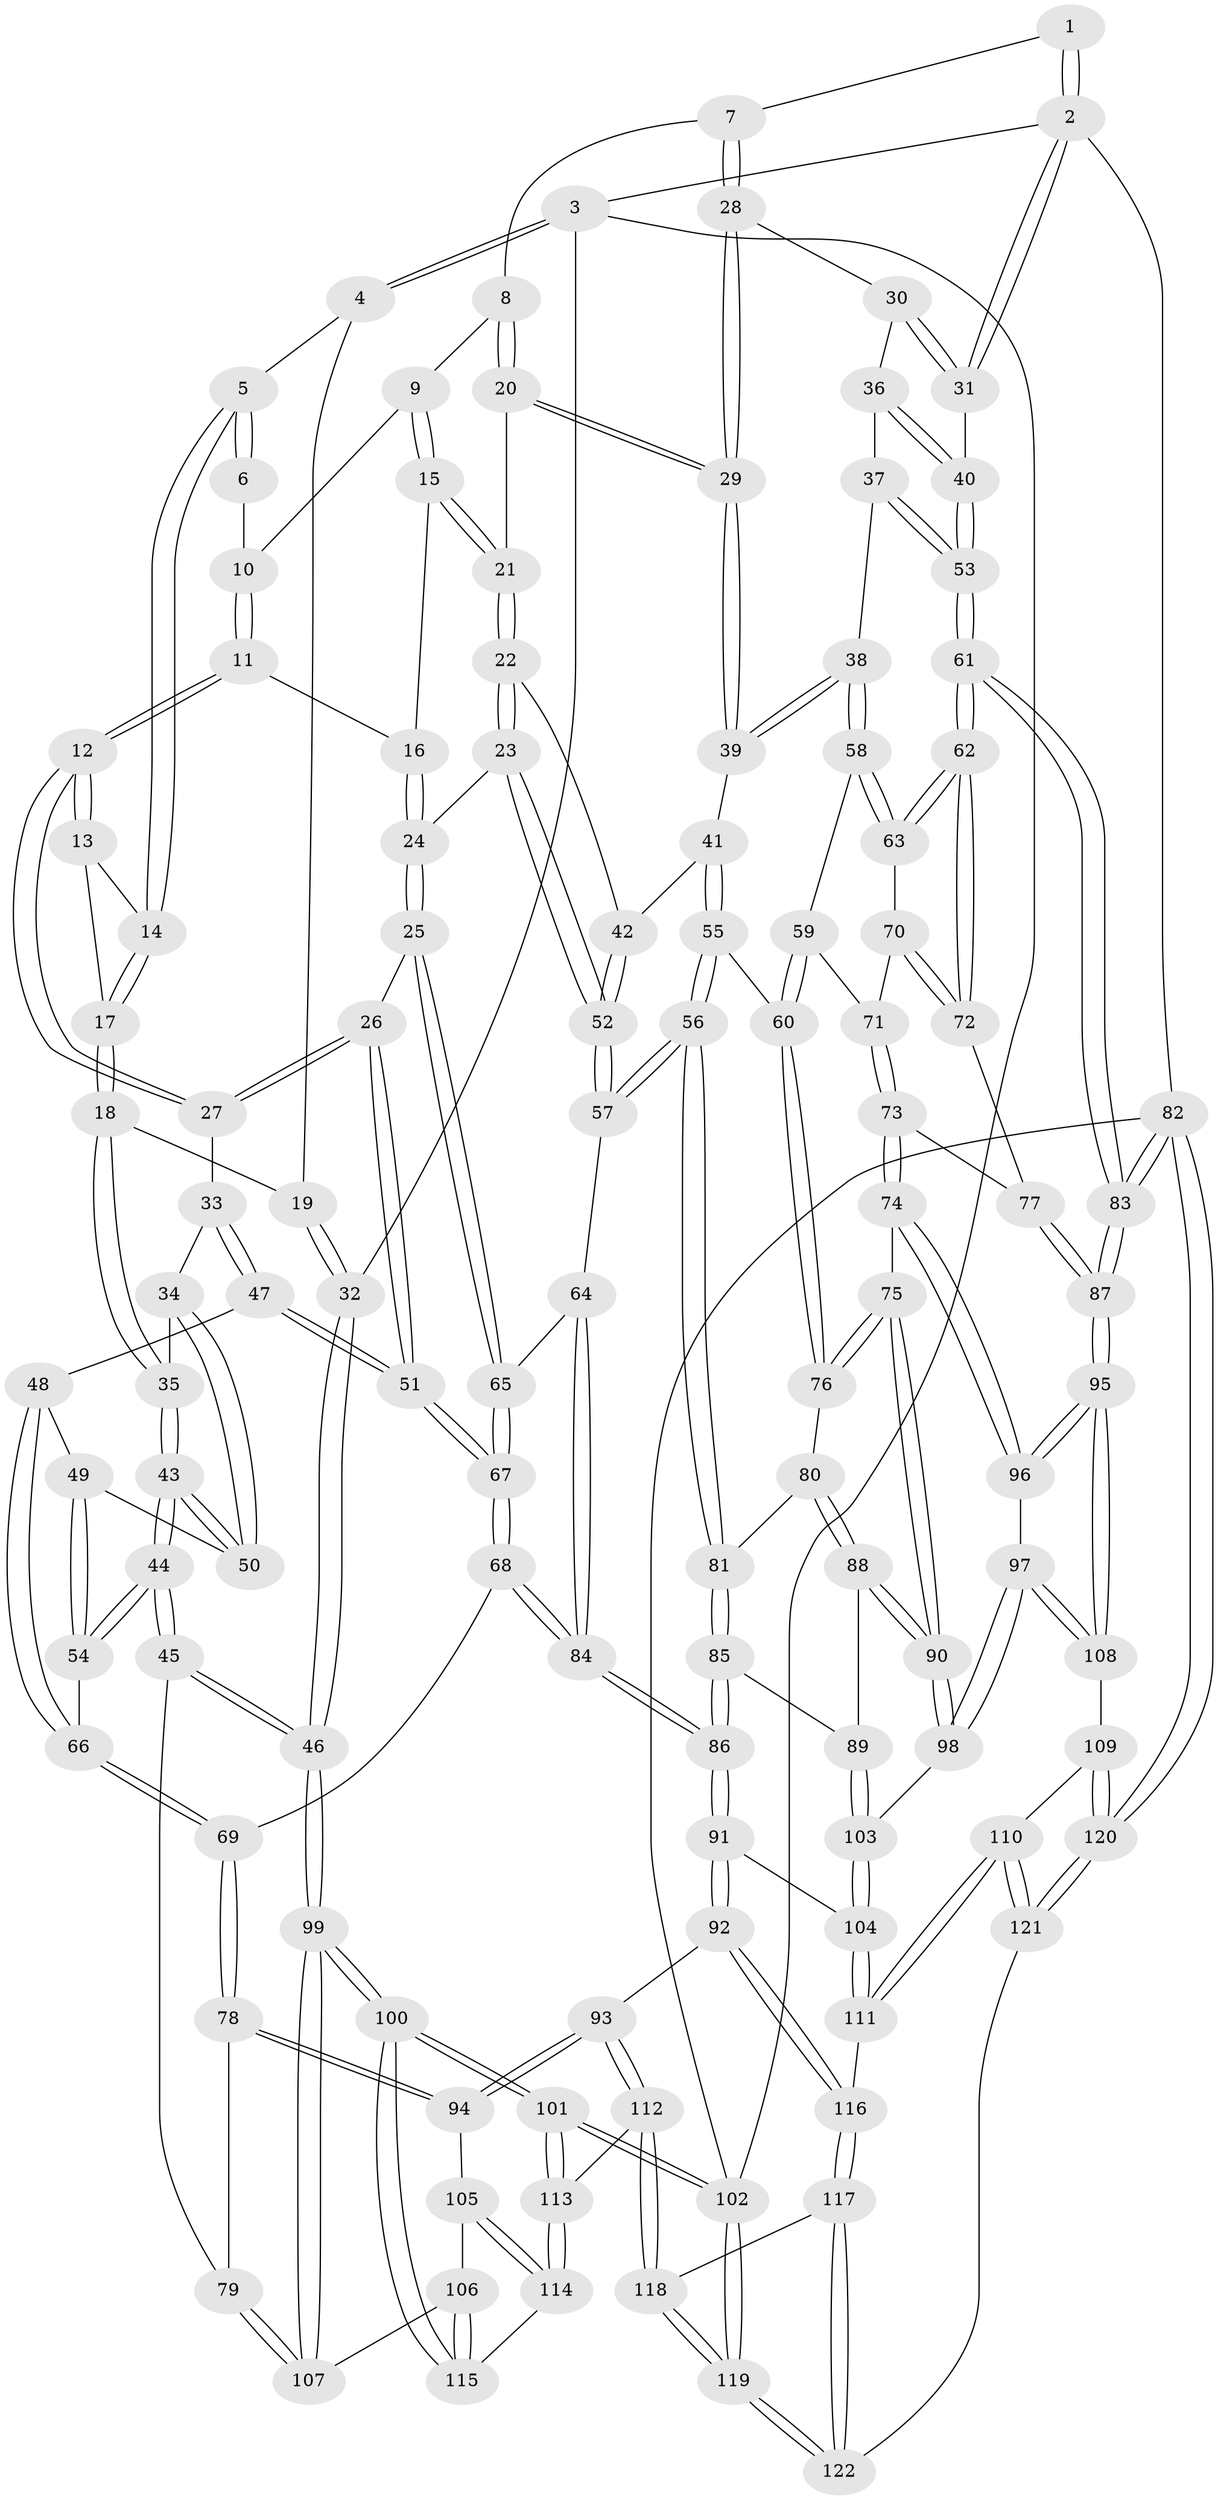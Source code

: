 // Generated by graph-tools (version 1.1) at 2025/11/02/27/25 16:11:54]
// undirected, 122 vertices, 302 edges
graph export_dot {
graph [start="1"]
  node [color=gray90,style=filled];
  1 [pos="+0.6741404671293078+0"];
  2 [pos="+1+0"];
  3 [pos="+0+0"];
  4 [pos="+0.11230663325387685+0"];
  5 [pos="+0.19375400879196214+0"];
  6 [pos="+0.2657997519873337+0"];
  7 [pos="+0.6748923532284469+0.06029976264405176"];
  8 [pos="+0.5944604616868654+0.08686061319933062"];
  9 [pos="+0.45807423850500056+0.0619662015441873"];
  10 [pos="+0.29841859696118245+0"];
  11 [pos="+0.35673838349540776+0.1557353166054815"];
  12 [pos="+0.28600349588471957+0.2246130860930481"];
  13 [pos="+0.2642327894870353+0.1925301156468913"];
  14 [pos="+0.2000738330408663+0"];
  15 [pos="+0.45253334802618533+0.12926835862362382"];
  16 [pos="+0.379635107448977+0.1612924734425701"];
  17 [pos="+0.13010434484913347+0.20420239636549456"];
  18 [pos="+0.09998623061572938+0.2454750353515735"];
  19 [pos="+0.04242998587563758+0.19672964736968454"];
  20 [pos="+0.5320089412853037+0.19618859936832095"];
  21 [pos="+0.4940163947264743+0.22860614587760184"];
  22 [pos="+0.47880250959692505+0.2899373186399894"];
  23 [pos="+0.45927411168464055+0.3013782668208516"];
  24 [pos="+0.44893301131148416+0.3073053481645211"];
  25 [pos="+0.4341069573655183+0.3195598795783448"];
  26 [pos="+0.41214576887011284+0.31868594623280305"];
  27 [pos="+0.28811347414657423+0.24125534902749668"];
  28 [pos="+0.7376724418415835+0.1426764851191581"];
  29 [pos="+0.7110337912159043+0.21066053129460824"];
  30 [pos="+0.7570125745674182+0.1421446584470666"];
  31 [pos="+1+0"];
  32 [pos="+0+0.1787010716224437"];
  33 [pos="+0.2384279246531402+0.27988389557736304"];
  34 [pos="+0.19478341384670203+0.2814724290213559"];
  35 [pos="+0.10186173359514032+0.25548023629476296"];
  36 [pos="+0.8831710800781163+0.248742654607024"];
  37 [pos="+0.8406276137445906+0.3451139607729013"];
  38 [pos="+0.8345703864126787+0.3529989339214048"];
  39 [pos="+0.7000549072114238+0.2651858336272207"];
  40 [pos="+1+0.19152664834194824"];
  41 [pos="+0.6501302657093246+0.3187788723529945"];
  42 [pos="+0.5936363973123199+0.3189089464540202"];
  43 [pos="+0.039197227084516284+0.38653020050602643"];
  44 [pos="+0.035284800101549045+0.3904497313493268"];
  45 [pos="+0+0.47973410261640514"];
  46 [pos="+0+0.48757059904611083"];
  47 [pos="+0.24716233074704508+0.3867343310058934"];
  48 [pos="+0.24497473100908398+0.38710883993958517"];
  49 [pos="+0.19383122516833534+0.3868938634583989"];
  50 [pos="+0.1735817912459699+0.3790913173338358"];
  51 [pos="+0.28869493615592406+0.4127860993785796"];
  52 [pos="+0.5617346452923496+0.42564197464657166"];
  53 [pos="+1+0.2577073794638826"];
  54 [pos="+0.1774673323608219+0.46003315009197865"];
  55 [pos="+0.663918762865388+0.3704736969905176"];
  56 [pos="+0.5428128174865667+0.5077261452498212"];
  57 [pos="+0.5411978684569148+0.5066528338941308"];
  58 [pos="+0.8355473692657325+0.35928028187893296"];
  59 [pos="+0.8316930782083415+0.3716494737179902"];
  60 [pos="+0.7165265822567036+0.45408997397633677"];
  61 [pos="+1+0.42566910697755034"];
  62 [pos="+1+0.43366614250226204"];
  63 [pos="+0.9614262208296658+0.3988837763118094"];
  64 [pos="+0.4646109974143072+0.47910163693726426"];
  65 [pos="+0.462450916955035+0.4768212464016657"];
  66 [pos="+0.18570719353467935+0.4705304098020677"];
  67 [pos="+0.29402604631884954+0.5095600177232378"];
  68 [pos="+0.28389410244747826+0.5251846809594893"];
  69 [pos="+0.21981726306325394+0.5506089545178676"];
  70 [pos="+0.8792567923151037+0.43496684341855896"];
  71 [pos="+0.8532306005047952+0.43976018075916246"];
  72 [pos="+1+0.46183165592955217"];
  73 [pos="+0.857802083243648+0.5508869061305895"];
  74 [pos="+0.8341859191585037+0.5679003445864449"];
  75 [pos="+0.7806829533450864+0.5462461701762923"];
  76 [pos="+0.7166826559208007+0.46848114278160075"];
  77 [pos="+0.8973408055115244+0.5433256680292518"];
  78 [pos="+0.17236660022753092+0.5959883007617333"];
  79 [pos="+0.09412265898229608+0.5814216322388834"];
  80 [pos="+0.5737762968164929+0.5409282626060805"];
  81 [pos="+0.5718218521283537+0.5400061609156888"];
  82 [pos="+1+1"];
  83 [pos="+1+1"];
  84 [pos="+0.3961252279747094+0.6606530825012041"];
  85 [pos="+0.47903111234870616+0.6457579867252442"];
  86 [pos="+0.39965199824316555+0.6757827080768942"];
  87 [pos="+1+0.9518002546234848"];
  88 [pos="+0.6211605777039768+0.6152627249212144"];
  89 [pos="+0.5096621966861533+0.6590053496046283"];
  90 [pos="+0.6351666285858906+0.6340292282664906"];
  91 [pos="+0.38902410513988994+0.7139273503219137"];
  92 [pos="+0.35324847754626176+0.7490033393881113"];
  93 [pos="+0.30581426950725915+0.7642097399303723"];
  94 [pos="+0.19180527662216026+0.6493661677782371"];
  95 [pos="+1+0.9192192307648066"];
  96 [pos="+0.8340893991542313+0.6248059308263458"];
  97 [pos="+0.7008534330540261+0.7926874489254592"];
  98 [pos="+0.6393164271845787+0.6741742673339238"];
  99 [pos="+0+0.8300298283418082"];
  100 [pos="+0+1"];
  101 [pos="+0+1"];
  102 [pos="+0+1"];
  103 [pos="+0.552280414517365+0.6881218801630715"];
  104 [pos="+0.49667738433572967+0.7536051402661087"];
  105 [pos="+0.1292536913569639+0.7341547231873816"];
  106 [pos="+0.09882243601887668+0.7416024520137171"];
  107 [pos="+0.06446076966496929+0.7120009100583556"];
  108 [pos="+0.7005770594223657+0.8124256177387483"];
  109 [pos="+0.6658605755920965+0.8488042712754912"];
  110 [pos="+0.6307429032110945+0.8778348856316542"];
  111 [pos="+0.6288255063887994+0.877406875132692"];
  112 [pos="+0.2562145920251458+0.8393078544951366"];
  113 [pos="+0.23192829098656795+0.8412129606207319"];
  114 [pos="+0.18089677360724105+0.8213159248582532"];
  115 [pos="+0.06522312397033794+0.8248748271183183"];
  116 [pos="+0.46005047270996896+0.9019645295410074"];
  117 [pos="+0.39977945625963174+0.9750779468739625"];
  118 [pos="+0.25971312737846197+0.8502179281500409"];
  119 [pos="+0.19908507456568478+1"];
  120 [pos="+1+1"];
  121 [pos="+0.6336425456529013+1"];
  122 [pos="+0.3684130236037843+1"];
  1 -- 2;
  1 -- 2;
  1 -- 7;
  2 -- 3;
  2 -- 31;
  2 -- 31;
  2 -- 82;
  3 -- 4;
  3 -- 4;
  3 -- 32;
  3 -- 102;
  4 -- 5;
  4 -- 19;
  5 -- 6;
  5 -- 6;
  5 -- 14;
  5 -- 14;
  6 -- 10;
  7 -- 8;
  7 -- 28;
  7 -- 28;
  8 -- 9;
  8 -- 20;
  8 -- 20;
  9 -- 10;
  9 -- 15;
  9 -- 15;
  10 -- 11;
  10 -- 11;
  11 -- 12;
  11 -- 12;
  11 -- 16;
  12 -- 13;
  12 -- 13;
  12 -- 27;
  12 -- 27;
  13 -- 14;
  13 -- 17;
  14 -- 17;
  14 -- 17;
  15 -- 16;
  15 -- 21;
  15 -- 21;
  16 -- 24;
  16 -- 24;
  17 -- 18;
  17 -- 18;
  18 -- 19;
  18 -- 35;
  18 -- 35;
  19 -- 32;
  19 -- 32;
  20 -- 21;
  20 -- 29;
  20 -- 29;
  21 -- 22;
  21 -- 22;
  22 -- 23;
  22 -- 23;
  22 -- 42;
  23 -- 24;
  23 -- 52;
  23 -- 52;
  24 -- 25;
  24 -- 25;
  25 -- 26;
  25 -- 65;
  25 -- 65;
  26 -- 27;
  26 -- 27;
  26 -- 51;
  26 -- 51;
  27 -- 33;
  28 -- 29;
  28 -- 29;
  28 -- 30;
  29 -- 39;
  29 -- 39;
  30 -- 31;
  30 -- 31;
  30 -- 36;
  31 -- 40;
  32 -- 46;
  32 -- 46;
  33 -- 34;
  33 -- 47;
  33 -- 47;
  34 -- 35;
  34 -- 50;
  34 -- 50;
  35 -- 43;
  35 -- 43;
  36 -- 37;
  36 -- 40;
  36 -- 40;
  37 -- 38;
  37 -- 53;
  37 -- 53;
  38 -- 39;
  38 -- 39;
  38 -- 58;
  38 -- 58;
  39 -- 41;
  40 -- 53;
  40 -- 53;
  41 -- 42;
  41 -- 55;
  41 -- 55;
  42 -- 52;
  42 -- 52;
  43 -- 44;
  43 -- 44;
  43 -- 50;
  43 -- 50;
  44 -- 45;
  44 -- 45;
  44 -- 54;
  44 -- 54;
  45 -- 46;
  45 -- 46;
  45 -- 79;
  46 -- 99;
  46 -- 99;
  47 -- 48;
  47 -- 51;
  47 -- 51;
  48 -- 49;
  48 -- 66;
  48 -- 66;
  49 -- 50;
  49 -- 54;
  49 -- 54;
  51 -- 67;
  51 -- 67;
  52 -- 57;
  52 -- 57;
  53 -- 61;
  53 -- 61;
  54 -- 66;
  55 -- 56;
  55 -- 56;
  55 -- 60;
  56 -- 57;
  56 -- 57;
  56 -- 81;
  56 -- 81;
  57 -- 64;
  58 -- 59;
  58 -- 63;
  58 -- 63;
  59 -- 60;
  59 -- 60;
  59 -- 71;
  60 -- 76;
  60 -- 76;
  61 -- 62;
  61 -- 62;
  61 -- 83;
  61 -- 83;
  62 -- 63;
  62 -- 63;
  62 -- 72;
  62 -- 72;
  63 -- 70;
  64 -- 65;
  64 -- 84;
  64 -- 84;
  65 -- 67;
  65 -- 67;
  66 -- 69;
  66 -- 69;
  67 -- 68;
  67 -- 68;
  68 -- 69;
  68 -- 84;
  68 -- 84;
  69 -- 78;
  69 -- 78;
  70 -- 71;
  70 -- 72;
  70 -- 72;
  71 -- 73;
  71 -- 73;
  72 -- 77;
  73 -- 74;
  73 -- 74;
  73 -- 77;
  74 -- 75;
  74 -- 96;
  74 -- 96;
  75 -- 76;
  75 -- 76;
  75 -- 90;
  75 -- 90;
  76 -- 80;
  77 -- 87;
  77 -- 87;
  78 -- 79;
  78 -- 94;
  78 -- 94;
  79 -- 107;
  79 -- 107;
  80 -- 81;
  80 -- 88;
  80 -- 88;
  81 -- 85;
  81 -- 85;
  82 -- 83;
  82 -- 83;
  82 -- 120;
  82 -- 120;
  82 -- 102;
  83 -- 87;
  83 -- 87;
  84 -- 86;
  84 -- 86;
  85 -- 86;
  85 -- 86;
  85 -- 89;
  86 -- 91;
  86 -- 91;
  87 -- 95;
  87 -- 95;
  88 -- 89;
  88 -- 90;
  88 -- 90;
  89 -- 103;
  89 -- 103;
  90 -- 98;
  90 -- 98;
  91 -- 92;
  91 -- 92;
  91 -- 104;
  92 -- 93;
  92 -- 116;
  92 -- 116;
  93 -- 94;
  93 -- 94;
  93 -- 112;
  93 -- 112;
  94 -- 105;
  95 -- 96;
  95 -- 96;
  95 -- 108;
  95 -- 108;
  96 -- 97;
  97 -- 98;
  97 -- 98;
  97 -- 108;
  97 -- 108;
  98 -- 103;
  99 -- 100;
  99 -- 100;
  99 -- 107;
  99 -- 107;
  100 -- 101;
  100 -- 101;
  100 -- 115;
  100 -- 115;
  101 -- 102;
  101 -- 102;
  101 -- 113;
  101 -- 113;
  102 -- 119;
  102 -- 119;
  103 -- 104;
  103 -- 104;
  104 -- 111;
  104 -- 111;
  105 -- 106;
  105 -- 114;
  105 -- 114;
  106 -- 107;
  106 -- 115;
  106 -- 115;
  108 -- 109;
  109 -- 110;
  109 -- 120;
  109 -- 120;
  110 -- 111;
  110 -- 111;
  110 -- 121;
  110 -- 121;
  111 -- 116;
  112 -- 113;
  112 -- 118;
  112 -- 118;
  113 -- 114;
  113 -- 114;
  114 -- 115;
  116 -- 117;
  116 -- 117;
  117 -- 118;
  117 -- 122;
  117 -- 122;
  118 -- 119;
  118 -- 119;
  119 -- 122;
  119 -- 122;
  120 -- 121;
  120 -- 121;
  121 -- 122;
}
